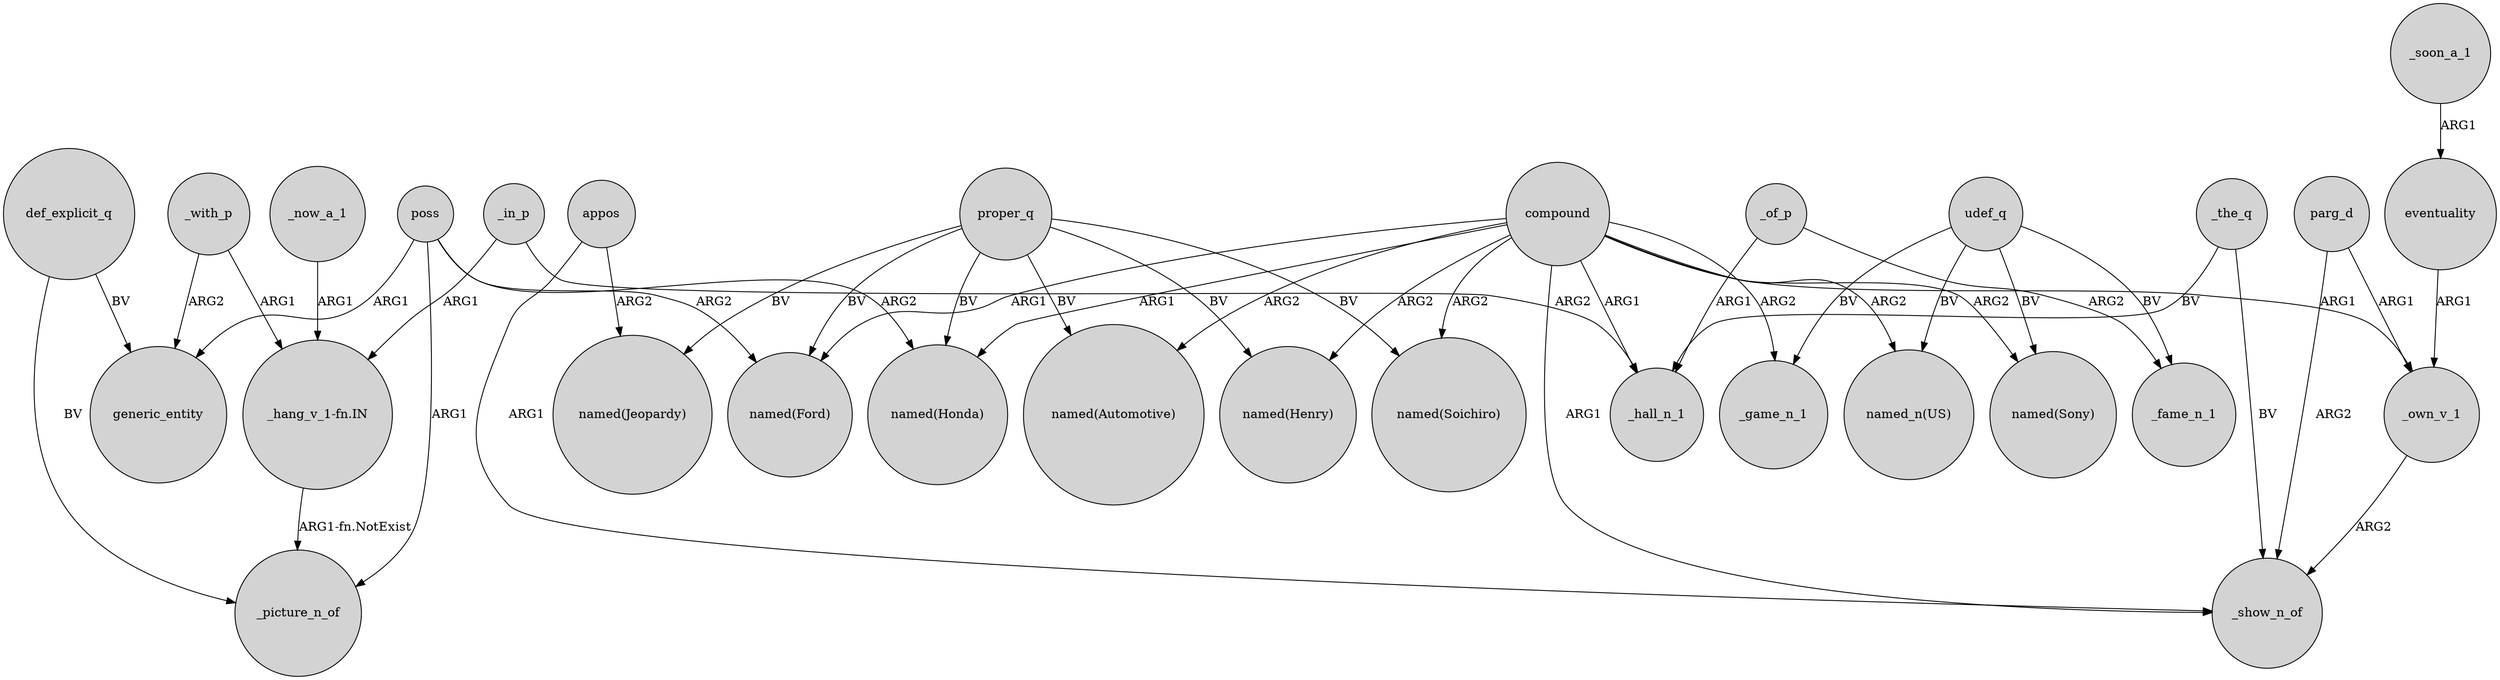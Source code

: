 digraph {
	node [shape=circle style=filled]
	compound -> _hall_n_1 [label=ARG1]
	eventuality -> _own_v_1 [label=ARG1]
	udef_q -> _game_n_1 [label=BV]
	poss -> generic_entity [label=ARG1]
	udef_q -> "named_n(US)" [label=BV]
	parg_d -> _own_v_1 [label=ARG1]
	compound -> "named(Ford)" [label=ARG1]
	_with_p -> generic_entity [label=ARG2]
	_in_p -> _hall_n_1 [label=ARG2]
	def_explicit_q -> generic_entity [label=BV]
	_the_q -> _hall_n_1 [label=BV]
	appos -> _show_n_of [label=ARG1]
	compound -> _own_v_1 [label=ARG1]
	poss -> "named(Honda)" [label=ARG2]
	compound -> "named_n(US)" [label=ARG2]
	compound -> "named(Sony)" [label=ARG2]
	_of_p -> _fame_n_1 [label=ARG2]
	compound -> "named(Honda)" [label=ARG1]
	_soon_a_1 -> eventuality [label=ARG1]
	compound -> _show_n_of [label=ARG1]
	appos -> "named(Jeopardy)" [label=ARG2]
	udef_q -> "named(Sony)" [label=BV]
	"_hang_v_1-fn.IN" -> _picture_n_of [label="ARG1-fn.NotExist"]
	proper_q -> "named(Automotive)" [label=BV]
	parg_d -> _show_n_of [label=ARG2]
	poss -> "named(Ford)" [label=ARG2]
	proper_q -> "named(Henry)" [label=BV]
	proper_q -> "named(Ford)" [label=BV]
	_the_q -> _show_n_of [label=BV]
	compound -> "named(Henry)" [label=ARG2]
	def_explicit_q -> _picture_n_of [label=BV]
	proper_q -> "named(Honda)" [label=BV]
	compound -> "named(Automotive)" [label=ARG2]
	_in_p -> "_hang_v_1-fn.IN" [label=ARG1]
	_with_p -> "_hang_v_1-fn.IN" [label=ARG1]
	compound -> _game_n_1 [label=ARG2]
	_own_v_1 -> _show_n_of [label=ARG2]
	compound -> "named(Soichiro)" [label=ARG2]
	proper_q -> "named(Soichiro)" [label=BV]
	udef_q -> _fame_n_1 [label=BV]
	proper_q -> "named(Jeopardy)" [label=BV]
	_of_p -> _hall_n_1 [label=ARG1]
	_now_a_1 -> "_hang_v_1-fn.IN" [label=ARG1]
	poss -> _picture_n_of [label=ARG1]
}
